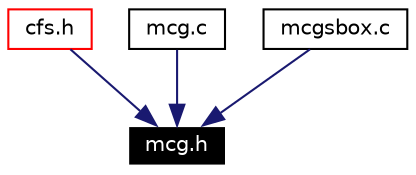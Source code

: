 digraph G
{
  edge [fontname="Helvetica",fontsize=10,labelfontname="Helvetica",labelfontsize=10];
  node [fontname="Helvetica",fontsize=10,shape=record];
  Node281 [label="mcg.h",height=0.2,width=0.4,color="white", fillcolor="black", style="filled" fontcolor="white"];
  Node282 -> Node281 [color="midnightblue",fontsize=10,style="solid",fontname="Helvetica"];
  Node282 [label="cfs.h",height=0.2,width=0.4,color="red",URL="$cfs_8h.html"];
  Node296 -> Node281 [color="midnightblue",fontsize=10,style="solid",fontname="Helvetica"];
  Node296 [label="mcg.c",height=0.2,width=0.4,color="black",URL="$mcg_8c.html"];
  Node297 -> Node281 [color="midnightblue",fontsize=10,style="solid",fontname="Helvetica"];
  Node297 [label="mcgsbox.c",height=0.2,width=0.4,color="black",URL="$mcgsbox_8c.html"];
}

